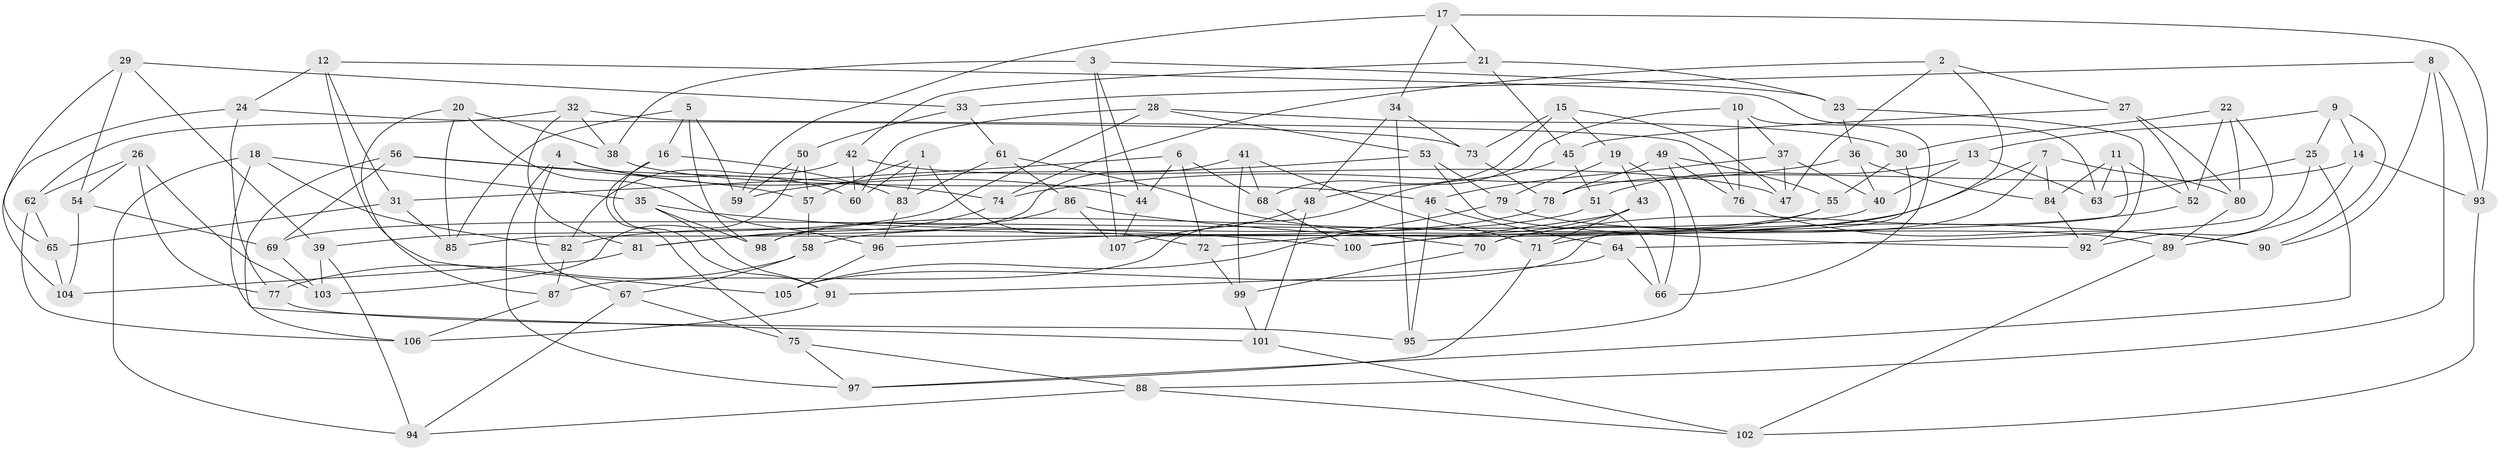 // coarse degree distribution, {6: 0.5454545454545454, 5: 0.07575757575757576, 4: 0.36363636363636365, 3: 0.015151515151515152}
// Generated by graph-tools (version 1.1) at 2025/42/03/06/25 10:42:24]
// undirected, 107 vertices, 214 edges
graph export_dot {
graph [start="1"]
  node [color=gray90,style=filled];
  1;
  2;
  3;
  4;
  5;
  6;
  7;
  8;
  9;
  10;
  11;
  12;
  13;
  14;
  15;
  16;
  17;
  18;
  19;
  20;
  21;
  22;
  23;
  24;
  25;
  26;
  27;
  28;
  29;
  30;
  31;
  32;
  33;
  34;
  35;
  36;
  37;
  38;
  39;
  40;
  41;
  42;
  43;
  44;
  45;
  46;
  47;
  48;
  49;
  50;
  51;
  52;
  53;
  54;
  55;
  56;
  57;
  58;
  59;
  60;
  61;
  62;
  63;
  64;
  65;
  66;
  67;
  68;
  69;
  70;
  71;
  72;
  73;
  74;
  75;
  76;
  77;
  78;
  79;
  80;
  81;
  82;
  83;
  84;
  85;
  86;
  87;
  88;
  89;
  90;
  91;
  92;
  93;
  94;
  95;
  96;
  97;
  98;
  99;
  100;
  101;
  102;
  103;
  104;
  105;
  106;
  107;
  1 -- 57;
  1 -- 60;
  1 -- 72;
  1 -- 83;
  2 -- 47;
  2 -- 27;
  2 -- 100;
  2 -- 74;
  3 -- 38;
  3 -- 23;
  3 -- 44;
  3 -- 107;
  4 -- 60;
  4 -- 44;
  4 -- 97;
  4 -- 67;
  5 -- 98;
  5 -- 59;
  5 -- 85;
  5 -- 16;
  6 -- 68;
  6 -- 31;
  6 -- 72;
  6 -- 44;
  7 -- 84;
  7 -- 96;
  7 -- 71;
  7 -- 80;
  8 -- 93;
  8 -- 90;
  8 -- 33;
  8 -- 88;
  9 -- 25;
  9 -- 90;
  9 -- 13;
  9 -- 14;
  10 -- 37;
  10 -- 76;
  10 -- 48;
  10 -- 66;
  11 -- 84;
  11 -- 63;
  11 -- 52;
  11 -- 85;
  12 -- 31;
  12 -- 24;
  12 -- 105;
  12 -- 63;
  13 -- 63;
  13 -- 40;
  13 -- 51;
  14 -- 78;
  14 -- 93;
  14 -- 89;
  15 -- 68;
  15 -- 19;
  15 -- 73;
  15 -- 47;
  16 -- 75;
  16 -- 83;
  16 -- 91;
  17 -- 93;
  17 -- 59;
  17 -- 21;
  17 -- 34;
  18 -- 35;
  18 -- 101;
  18 -- 94;
  18 -- 82;
  19 -- 43;
  19 -- 79;
  19 -- 66;
  20 -- 96;
  20 -- 87;
  20 -- 38;
  20 -- 85;
  21 -- 45;
  21 -- 23;
  21 -- 42;
  22 -- 64;
  22 -- 52;
  22 -- 30;
  22 -- 80;
  23 -- 92;
  23 -- 36;
  24 -- 104;
  24 -- 73;
  24 -- 77;
  25 -- 97;
  25 -- 63;
  25 -- 92;
  26 -- 103;
  26 -- 77;
  26 -- 54;
  26 -- 62;
  27 -- 52;
  27 -- 80;
  27 -- 45;
  28 -- 39;
  28 -- 30;
  28 -- 60;
  28 -- 53;
  29 -- 39;
  29 -- 54;
  29 -- 33;
  29 -- 65;
  30 -- 55;
  30 -- 105;
  31 -- 85;
  31 -- 65;
  32 -- 38;
  32 -- 81;
  32 -- 62;
  32 -- 76;
  33 -- 50;
  33 -- 61;
  34 -- 95;
  34 -- 73;
  34 -- 48;
  35 -- 91;
  35 -- 100;
  35 -- 98;
  36 -- 74;
  36 -- 40;
  36 -- 84;
  37 -- 40;
  37 -- 46;
  37 -- 47;
  38 -- 46;
  39 -- 103;
  39 -- 94;
  40 -- 69;
  41 -- 71;
  41 -- 99;
  41 -- 81;
  41 -- 68;
  42 -- 47;
  42 -- 82;
  42 -- 60;
  43 -- 71;
  43 -- 100;
  43 -- 72;
  44 -- 107;
  45 -- 51;
  45 -- 87;
  46 -- 95;
  46 -- 64;
  48 -- 101;
  48 -- 107;
  49 -- 95;
  49 -- 55;
  49 -- 78;
  49 -- 76;
  50 -- 103;
  50 -- 57;
  50 -- 59;
  51 -- 58;
  51 -- 66;
  52 -- 70;
  53 -- 59;
  53 -- 79;
  53 -- 92;
  54 -- 69;
  54 -- 104;
  55 -- 98;
  55 -- 70;
  56 -- 74;
  56 -- 69;
  56 -- 57;
  56 -- 106;
  57 -- 58;
  58 -- 67;
  58 -- 77;
  61 -- 86;
  61 -- 83;
  61 -- 70;
  62 -- 65;
  62 -- 106;
  64 -- 91;
  64 -- 66;
  65 -- 104;
  67 -- 75;
  67 -- 94;
  68 -- 100;
  69 -- 103;
  70 -- 99;
  71 -- 97;
  72 -- 99;
  73 -- 78;
  74 -- 81;
  75 -- 88;
  75 -- 97;
  76 -- 90;
  77 -- 95;
  78 -- 82;
  79 -- 89;
  79 -- 105;
  80 -- 89;
  81 -- 104;
  82 -- 87;
  83 -- 96;
  84 -- 92;
  86 -- 98;
  86 -- 90;
  86 -- 107;
  87 -- 106;
  88 -- 102;
  88 -- 94;
  89 -- 102;
  91 -- 106;
  93 -- 102;
  96 -- 105;
  99 -- 101;
  101 -- 102;
}
